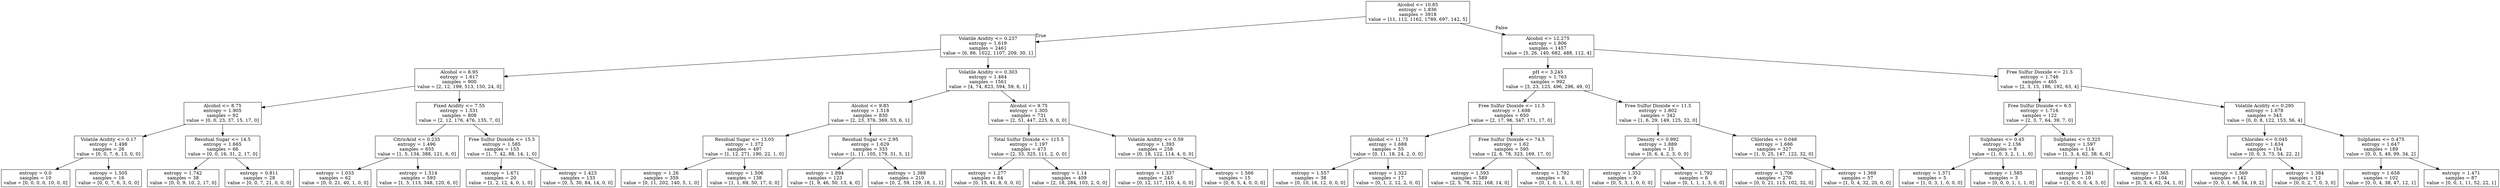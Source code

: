 digraph Tree {
node [shape=box] ;
0 [label="Alcohol <= 10.85\nentropy = 1.836\nsamples = 3918\nvalue = [11, 112, 1162, 1789, 697, 142, 5]"] ;
1 [label="Volatile Acidity <= 0.237\nentropy = 1.619\nsamples = 2461\nvalue = [6, 86, 1022, 1107, 209, 30, 1]"] ;
0 -> 1 [labeldistance=2.5, labelangle=45, headlabel="True"] ;
2 [label="Alcohol <= 8.95\nentropy = 1.617\nsamples = 900\nvalue = [2, 12, 199, 513, 150, 24, 0]"] ;
1 -> 2 ;
3 [label="Alcohol <= 8.75\nentropy = 1.905\nsamples = 92\nvalue = [0, 0, 23, 37, 15, 17, 0]"] ;
2 -> 3 ;
4 [label="Volatile Acidity <= 0.17\nentropy = 1.498\nsamples = 26\nvalue = [0, 0, 7, 6, 13, 0, 0]"] ;
3 -> 4 ;
5 [label="entropy = 0.0\nsamples = 10\nvalue = [0, 0, 0, 0, 10, 0, 0]"] ;
4 -> 5 ;
6 [label="entropy = 1.505\nsamples = 16\nvalue = [0, 0, 7, 6, 3, 0, 0]"] ;
4 -> 6 ;
7 [label="Residual Sugar <= 14.5\nentropy = 1.665\nsamples = 66\nvalue = [0, 0, 16, 31, 2, 17, 0]"] ;
3 -> 7 ;
8 [label="entropy = 1.742\nsamples = 38\nvalue = [0, 0, 9, 10, 2, 17, 0]"] ;
7 -> 8 ;
9 [label="entropy = 0.811\nsamples = 28\nvalue = [0, 0, 7, 21, 0, 0, 0]"] ;
7 -> 9 ;
10 [label="Fixed Acidity <= 7.55\nentropy = 1.531\nsamples = 808\nvalue = [2, 12, 176, 476, 135, 7, 0]"] ;
2 -> 10 ;
11 [label="CitricAcid <= 0.235\nentropy = 1.496\nsamples = 655\nvalue = [1, 5, 134, 388, 121, 6, 0]"] ;
10 -> 11 ;
12 [label="entropy = 1.033\nsamples = 62\nvalue = [0, 0, 21, 40, 1, 0, 0]"] ;
11 -> 12 ;
13 [label="entropy = 1.514\nsamples = 593\nvalue = [1, 5, 113, 348, 120, 6, 0]"] ;
11 -> 13 ;
14 [label="Free Sulfur Dioxide <= 15.5\nentropy = 1.585\nsamples = 153\nvalue = [1, 7, 42, 88, 14, 1, 0]"] ;
10 -> 14 ;
15 [label="entropy = 1.671\nsamples = 20\nvalue = [1, 2, 12, 4, 0, 1, 0]"] ;
14 -> 15 ;
16 [label="entropy = 1.423\nsamples = 133\nvalue = [0, 5, 30, 84, 14, 0, 0]"] ;
14 -> 16 ;
17 [label="Volatile Acidity <= 0.303\nentropy = 1.464\nsamples = 1561\nvalue = [4, 74, 823, 594, 59, 6, 1]"] ;
1 -> 17 ;
18 [label="Alcohol <= 9.85\nentropy = 1.518\nsamples = 830\nvalue = [2, 23, 376, 369, 53, 6, 1]"] ;
17 -> 18 ;
19 [label="Residual Sugar <= 13.05\nentropy = 1.372\nsamples = 497\nvalue = [1, 12, 271, 190, 22, 1, 0]"] ;
18 -> 19 ;
20 [label="entropy = 1.26\nsamples = 359\nvalue = [0, 11, 202, 140, 5, 1, 0]"] ;
19 -> 20 ;
21 [label="entropy = 1.506\nsamples = 138\nvalue = [1, 1, 69, 50, 17, 0, 0]"] ;
19 -> 21 ;
22 [label="Residual Sugar <= 2.95\nentropy = 1.629\nsamples = 333\nvalue = [1, 11, 105, 179, 31, 5, 1]"] ;
18 -> 22 ;
23 [label="entropy = 1.894\nsamples = 123\nvalue = [1, 9, 46, 50, 13, 4, 0]"] ;
22 -> 23 ;
24 [label="entropy = 1.388\nsamples = 210\nvalue = [0, 2, 59, 129, 18, 1, 1]"] ;
22 -> 24 ;
25 [label="Alcohol <= 9.75\nentropy = 1.305\nsamples = 731\nvalue = [2, 51, 447, 225, 6, 0, 0]"] ;
17 -> 25 ;
26 [label="Total Sulfur Dioxide <= 115.5\nentropy = 1.197\nsamples = 473\nvalue = [2, 33, 325, 111, 2, 0, 0]"] ;
25 -> 26 ;
27 [label="entropy = 1.277\nsamples = 64\nvalue = [0, 15, 41, 8, 0, 0, 0]"] ;
26 -> 27 ;
28 [label="entropy = 1.14\nsamples = 409\nvalue = [2, 18, 284, 103, 2, 0, 0]"] ;
26 -> 28 ;
29 [label="Volatile Acidity <= 0.59\nentropy = 1.393\nsamples = 258\nvalue = [0, 18, 122, 114, 4, 0, 0]"] ;
25 -> 29 ;
30 [label="entropy = 1.337\nsamples = 243\nvalue = [0, 12, 117, 110, 4, 0, 0]"] ;
29 -> 30 ;
31 [label="entropy = 1.566\nsamples = 15\nvalue = [0, 6, 5, 4, 0, 0, 0]"] ;
29 -> 31 ;
32 [label="Alcohol <= 12.275\nentropy = 1.806\nsamples = 1457\nvalue = [5, 26, 140, 682, 488, 112, 4]"] ;
0 -> 32 [labeldistance=2.5, labelangle=-45, headlabel="False"] ;
33 [label="pH <= 3.245\nentropy = 1.763\nsamples = 992\nvalue = [3, 23, 125, 496, 296, 49, 0]"] ;
32 -> 33 ;
34 [label="Free Sulfur Dioxide <= 11.5\nentropy = 1.698\nsamples = 650\nvalue = [2, 17, 96, 347, 171, 17, 0]"] ;
33 -> 34 ;
35 [label="Alcohol <= 11.75\nentropy = 1.688\nsamples = 55\nvalue = [0, 11, 18, 24, 2, 0, 0]"] ;
34 -> 35 ;
36 [label="entropy = 1.557\nsamples = 38\nvalue = [0, 10, 16, 12, 0, 0, 0]"] ;
35 -> 36 ;
37 [label="entropy = 1.322\nsamples = 17\nvalue = [0, 1, 2, 12, 2, 0, 0]"] ;
35 -> 37 ;
38 [label="Free Sulfur Dioxide <= 74.5\nentropy = 1.62\nsamples = 595\nvalue = [2, 6, 78, 323, 169, 17, 0]"] ;
34 -> 38 ;
39 [label="entropy = 1.593\nsamples = 589\nvalue = [2, 5, 78, 322, 168, 14, 0]"] ;
38 -> 39 ;
40 [label="entropy = 1.792\nsamples = 6\nvalue = [0, 1, 0, 1, 1, 3, 0]"] ;
38 -> 40 ;
41 [label="Free Sulfur Dioxide <= 11.5\nentropy = 1.802\nsamples = 342\nvalue = [1, 6, 29, 149, 125, 32, 0]"] ;
33 -> 41 ;
42 [label="Density <= 0.992\nentropy = 1.889\nsamples = 15\nvalue = [0, 6, 4, 2, 3, 0, 0]"] ;
41 -> 42 ;
43 [label="entropy = 1.352\nsamples = 9\nvalue = [0, 5, 3, 1, 0, 0, 0]"] ;
42 -> 43 ;
44 [label="entropy = 1.792\nsamples = 6\nvalue = [0, 1, 1, 1, 3, 0, 0]"] ;
42 -> 44 ;
45 [label="Chlorides <= 0.046\nentropy = 1.686\nsamples = 327\nvalue = [1, 0, 25, 147, 122, 32, 0]"] ;
41 -> 45 ;
46 [label="entropy = 1.706\nsamples = 270\nvalue = [0, 0, 21, 115, 102, 32, 0]"] ;
45 -> 46 ;
47 [label="entropy = 1.369\nsamples = 57\nvalue = [1, 0, 4, 32, 20, 0, 0]"] ;
45 -> 47 ;
48 [label="Free Sulfur Dioxide <= 21.5\nentropy = 1.746\nsamples = 465\nvalue = [2, 3, 15, 186, 192, 63, 4]"] ;
32 -> 48 ;
49 [label="Free Sulfur Dioxide <= 6.5\nentropy = 1.716\nsamples = 122\nvalue = [2, 3, 7, 64, 39, 7, 0]"] ;
48 -> 49 ;
50 [label="Sulphates <= 0.45\nentropy = 2.156\nsamples = 8\nvalue = [1, 0, 3, 2, 1, 1, 0]"] ;
49 -> 50 ;
51 [label="entropy = 1.371\nsamples = 5\nvalue = [1, 0, 3, 1, 0, 0, 0]"] ;
50 -> 51 ;
52 [label="entropy = 1.585\nsamples = 3\nvalue = [0, 0, 0, 1, 1, 1, 0]"] ;
50 -> 52 ;
53 [label="Sulphates <= 0.325\nentropy = 1.597\nsamples = 114\nvalue = [1, 3, 4, 62, 38, 6, 0]"] ;
49 -> 53 ;
54 [label="entropy = 1.361\nsamples = 10\nvalue = [1, 0, 0, 0, 4, 5, 0]"] ;
53 -> 54 ;
55 [label="entropy = 1.365\nsamples = 104\nvalue = [0, 3, 4, 62, 34, 1, 0]"] ;
53 -> 55 ;
56 [label="Volatile Acidity <= 0.295\nentropy = 1.678\nsamples = 343\nvalue = [0, 0, 8, 122, 153, 56, 4]"] ;
48 -> 56 ;
57 [label="Chlorides <= 0.045\nentropy = 1.634\nsamples = 154\nvalue = [0, 0, 3, 73, 54, 22, 2]"] ;
56 -> 57 ;
58 [label="entropy = 1.569\nsamples = 142\nvalue = [0, 0, 1, 66, 54, 19, 2]"] ;
57 -> 58 ;
59 [label="entropy = 1.384\nsamples = 12\nvalue = [0, 0, 2, 7, 0, 3, 0]"] ;
57 -> 59 ;
60 [label="Sulphates <= 0.475\nentropy = 1.647\nsamples = 189\nvalue = [0, 0, 5, 49, 99, 34, 2]"] ;
56 -> 60 ;
61 [label="entropy = 1.658\nsamples = 102\nvalue = [0, 0, 4, 38, 47, 12, 1]"] ;
60 -> 61 ;
62 [label="entropy = 1.471\nsamples = 87\nvalue = [0, 0, 1, 11, 52, 22, 1]"] ;
60 -> 62 ;
}